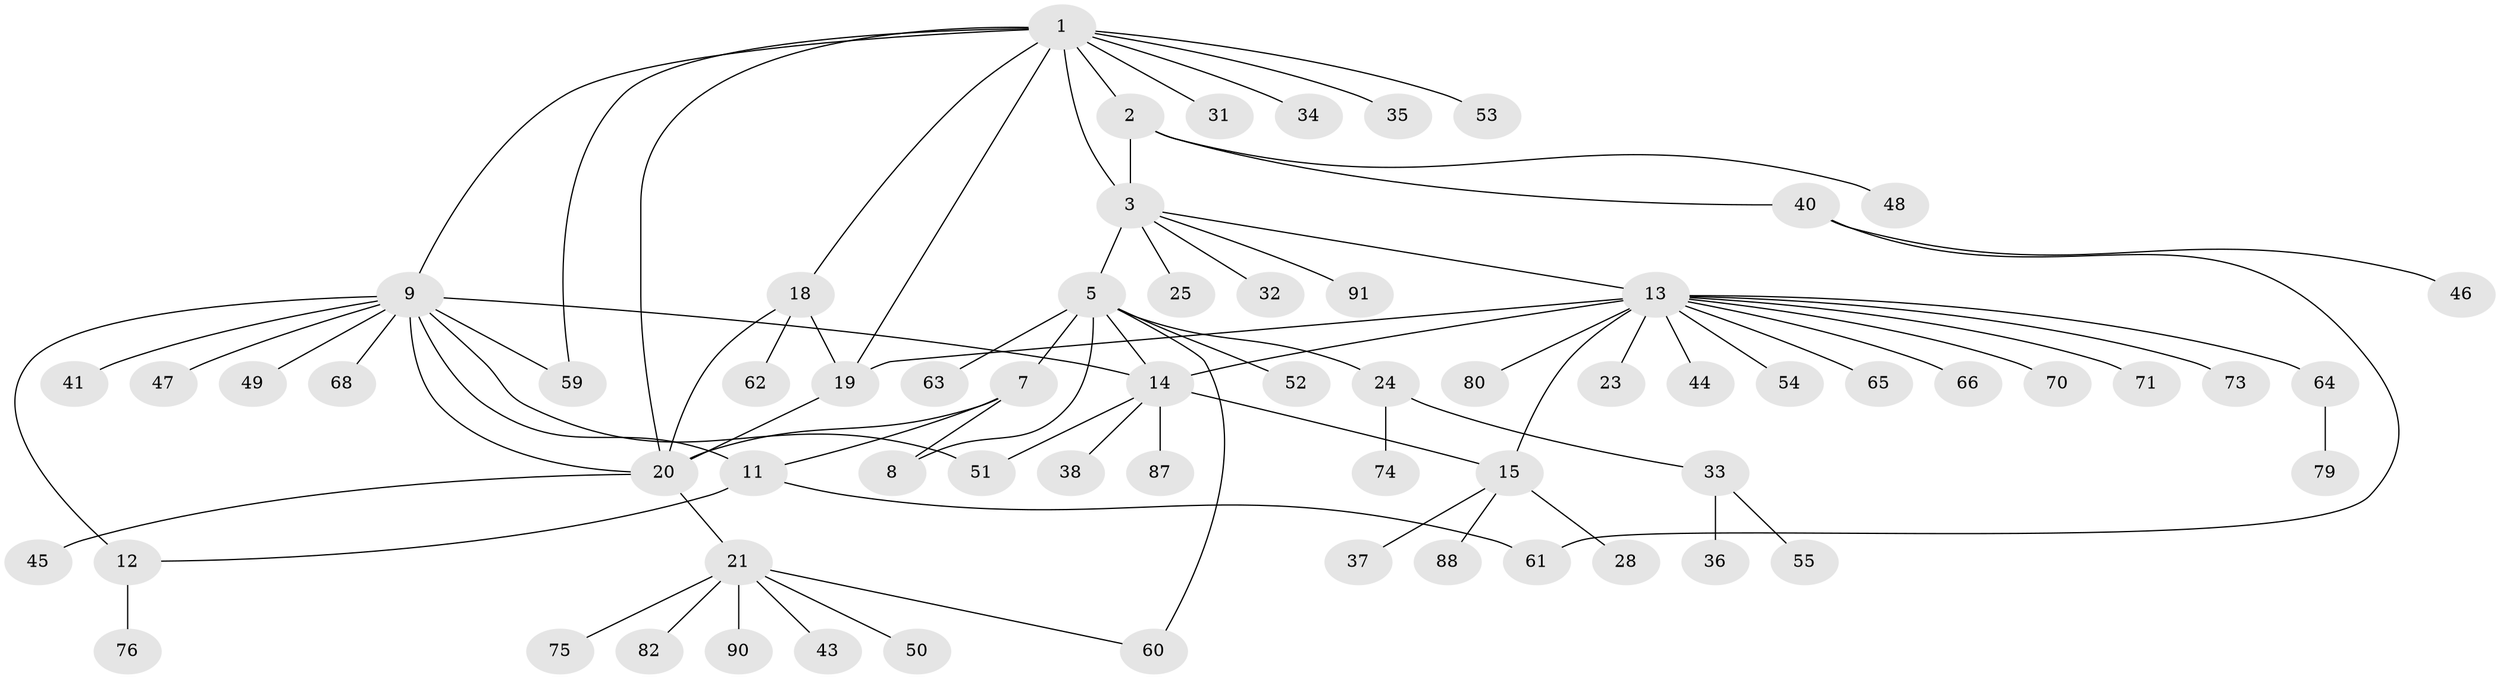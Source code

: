 // Generated by graph-tools (version 1.1) at 2025/24/03/03/25 07:24:16]
// undirected, 65 vertices, 81 edges
graph export_dot {
graph [start="1"]
  node [color=gray90,style=filled];
  1 [super="+17"];
  2 [super="+27"];
  3 [super="+4"];
  5 [super="+6"];
  7 [super="+29"];
  8 [super="+39"];
  9 [super="+10"];
  11 [super="+22"];
  12 [super="+85"];
  13 [super="+16"];
  14 [super="+72"];
  15 [super="+30"];
  18 [super="+81"];
  19 [super="+67"];
  20 [super="+77"];
  21 [super="+26"];
  23 [super="+57"];
  24;
  25;
  28;
  31;
  32;
  33 [super="+83"];
  34;
  35;
  36;
  37;
  38;
  40 [super="+42"];
  41;
  43 [super="+89"];
  44;
  45;
  46 [super="+69"];
  47;
  48 [super="+56"];
  49;
  50;
  51;
  52;
  53 [super="+58"];
  54;
  55;
  59 [super="+84"];
  60;
  61;
  62;
  63;
  64 [super="+78"];
  65;
  66;
  68;
  70;
  71 [super="+86"];
  73;
  74;
  75;
  76;
  79;
  80;
  82;
  87;
  88;
  90;
  91;
  1 -- 2;
  1 -- 3 [weight=2];
  1 -- 31;
  1 -- 35;
  1 -- 59;
  1 -- 9;
  1 -- 34;
  1 -- 18;
  1 -- 19;
  1 -- 20;
  1 -- 53;
  2 -- 3 [weight=2];
  2 -- 40;
  2 -- 48;
  3 -- 13;
  3 -- 25;
  3 -- 91;
  3 -- 32;
  3 -- 5;
  5 -- 7 [weight=2];
  5 -- 8 [weight=2];
  5 -- 14;
  5 -- 52;
  5 -- 24;
  5 -- 60;
  5 -- 63;
  7 -- 8;
  7 -- 11;
  7 -- 20;
  9 -- 11 [weight=2];
  9 -- 12 [weight=2];
  9 -- 14;
  9 -- 41;
  9 -- 47;
  9 -- 49;
  9 -- 51;
  9 -- 59;
  9 -- 68;
  9 -- 20;
  11 -- 12;
  11 -- 61;
  12 -- 76;
  13 -- 14 [weight=2];
  13 -- 15 [weight=2];
  13 -- 70;
  13 -- 73;
  13 -- 64;
  13 -- 65;
  13 -- 66;
  13 -- 71;
  13 -- 44;
  13 -- 80;
  13 -- 19;
  13 -- 54;
  13 -- 23;
  14 -- 15;
  14 -- 38;
  14 -- 87;
  14 -- 51;
  15 -- 28;
  15 -- 37;
  15 -- 88;
  18 -- 19;
  18 -- 20;
  18 -- 62;
  19 -- 20;
  20 -- 21;
  20 -- 45;
  21 -- 50;
  21 -- 60;
  21 -- 75;
  21 -- 82;
  21 -- 90;
  21 -- 43;
  24 -- 33;
  24 -- 74;
  33 -- 36;
  33 -- 55;
  40 -- 46;
  40 -- 61;
  64 -- 79;
}
